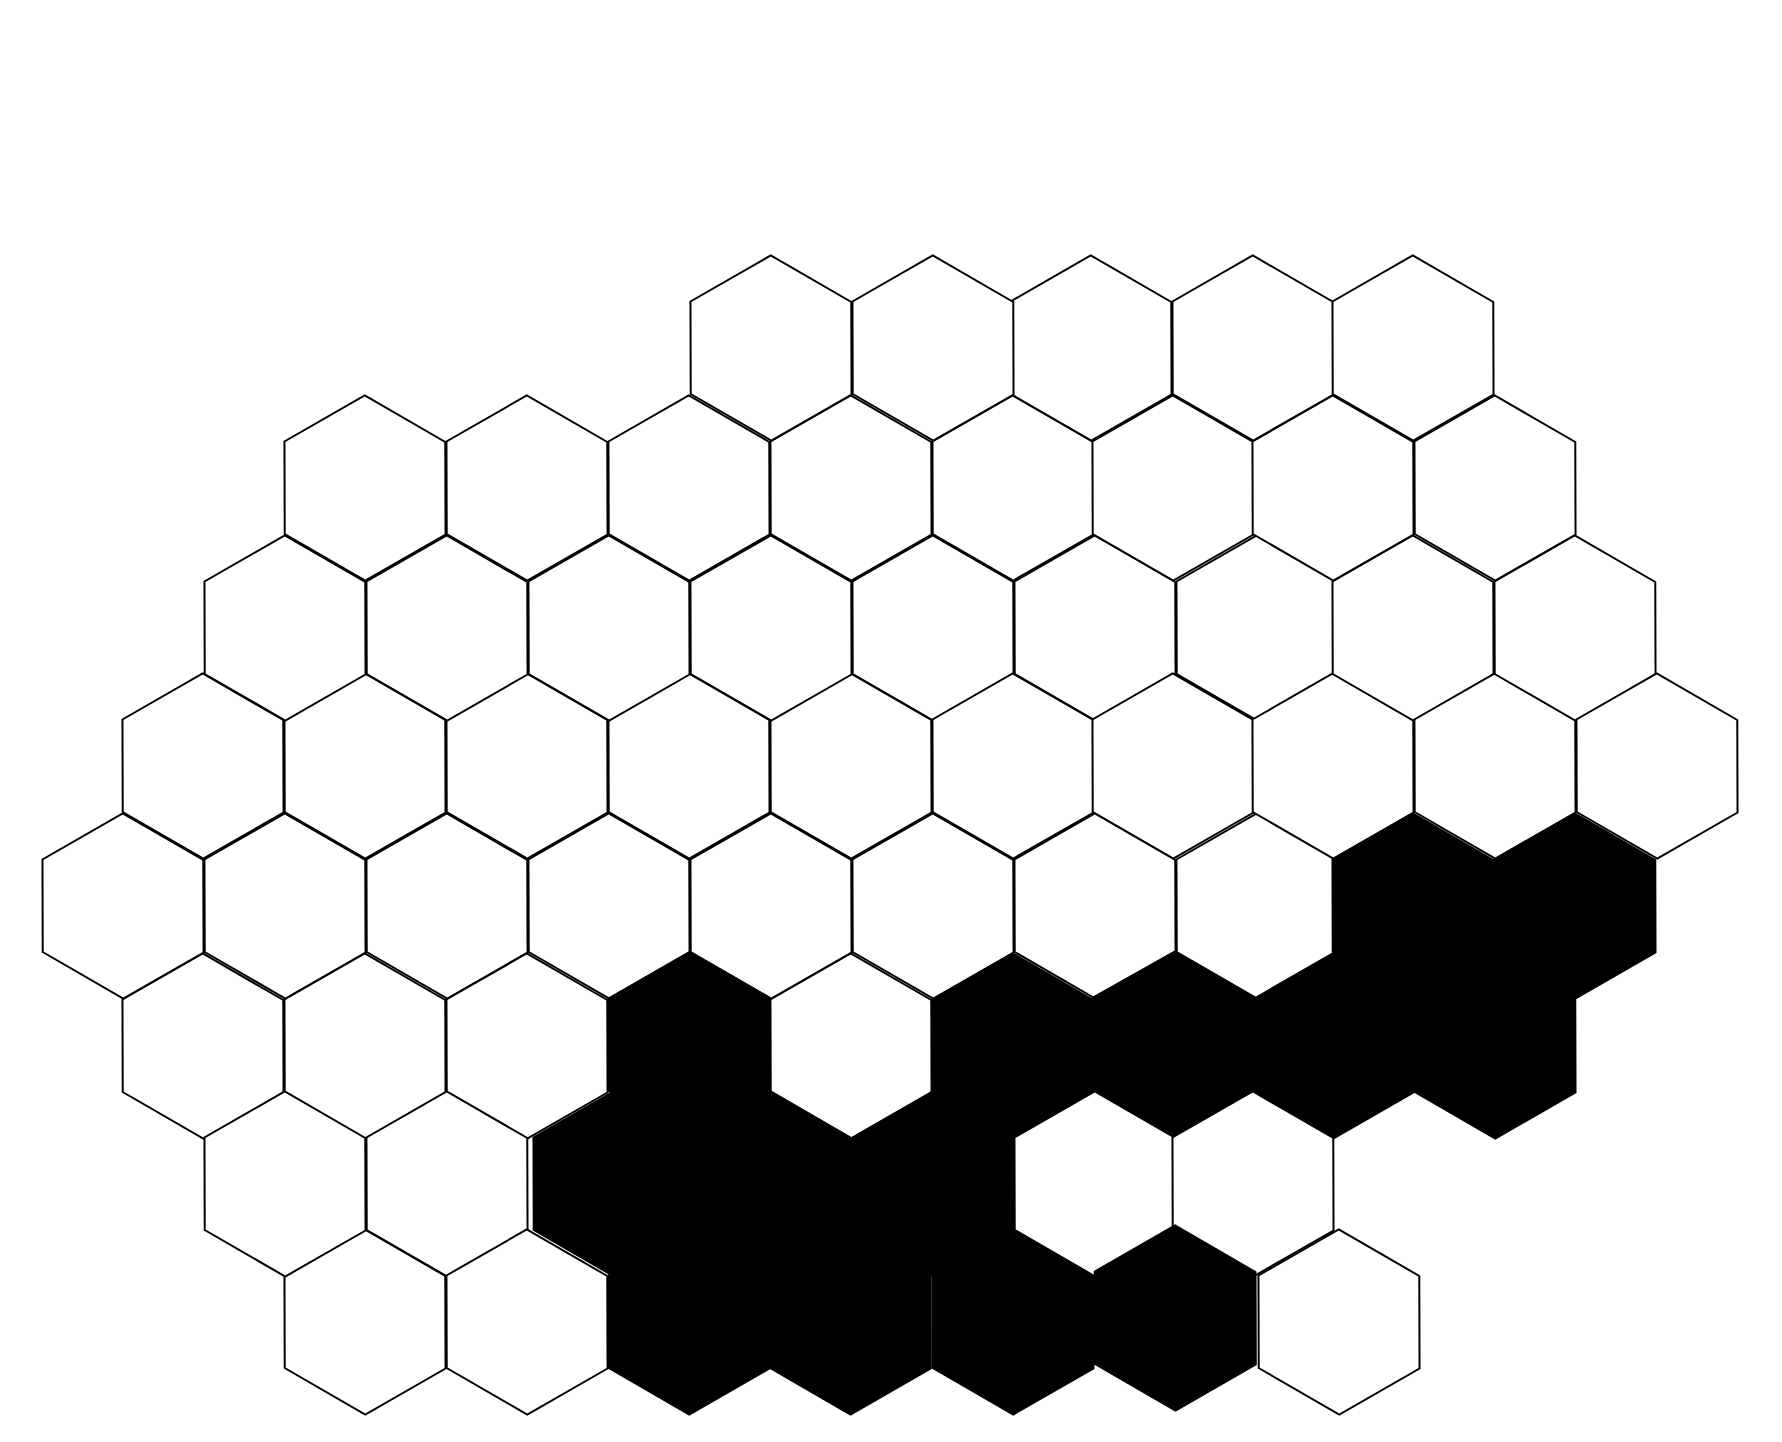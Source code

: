 <mxfile version="20.8.3" type="github">
  <diagram id="XPhTKNF28dQuIdIMpQ-h" name="第 1 页">
    <mxGraphModel dx="2099" dy="1924" grid="0" gridSize="10" guides="1" tooltips="1" connect="1" arrows="1" fold="1" page="1" pageScale="1" pageWidth="827" pageHeight="1169" math="0" shadow="0">
      <root>
        <mxCell id="0" />
        <mxCell id="1" parent="0" />
        <mxCell id="LTn0dVmBfaK23uDgp_GB-1" value="" style="verticalLabelPosition=bottom;verticalAlign=top;html=1;shape=hexagon;perimeter=hexagonPerimeter2;arcSize=6;size=0.25;rotation=30;" vertex="1" parent="1">
          <mxGeometry x="350.0" y="200" width="93" height="80" as="geometry" />
        </mxCell>
        <mxCell id="LTn0dVmBfaK23uDgp_GB-2" value="" style="verticalLabelPosition=bottom;verticalAlign=top;html=1;shape=hexagon;perimeter=hexagonPerimeter2;arcSize=6;size=0.25;rotation=30;" vertex="1" parent="1">
          <mxGeometry x="431.0" y="200" width="93" height="80" as="geometry" />
        </mxCell>
        <mxCell id="LTn0dVmBfaK23uDgp_GB-3" value="" style="verticalLabelPosition=bottom;verticalAlign=top;html=1;shape=hexagon;perimeter=hexagonPerimeter2;arcSize=6;size=0.25;rotation=30;" vertex="1" parent="1">
          <mxGeometry x="390.0" y="269" width="93" height="80" as="geometry" />
        </mxCell>
        <mxCell id="LTn0dVmBfaK23uDgp_GB-4" value="" style="verticalLabelPosition=bottom;verticalAlign=top;html=1;shape=hexagon;perimeter=hexagonPerimeter2;arcSize=6;size=0.25;rotation=30;" vertex="1" parent="1">
          <mxGeometry x="309.0" y="269" width="93" height="80" as="geometry" />
        </mxCell>
        <mxCell id="LTn0dVmBfaK23uDgp_GB-5" value="" style="verticalLabelPosition=bottom;verticalAlign=top;html=1;shape=hexagon;perimeter=hexagonPerimeter2;arcSize=6;size=0.25;rotation=30;" vertex="1" parent="1">
          <mxGeometry x="269.0" y="200" width="93" height="80" as="geometry" />
        </mxCell>
        <mxCell id="LTn0dVmBfaK23uDgp_GB-6" value="" style="verticalLabelPosition=bottom;verticalAlign=top;html=1;shape=hexagon;perimeter=hexagonPerimeter2;arcSize=6;size=0.25;rotation=30;" vertex="1" parent="1">
          <mxGeometry x="350.0" y="339" width="93" height="80" as="geometry" />
        </mxCell>
        <mxCell id="LTn0dVmBfaK23uDgp_GB-7" value="" style="verticalLabelPosition=bottom;verticalAlign=top;html=1;shape=hexagon;perimeter=hexagonPerimeter2;arcSize=6;size=0.25;rotation=30;" vertex="1" parent="1">
          <mxGeometry x="390.0" y="130" width="93" height="80" as="geometry" />
        </mxCell>
        <mxCell id="LTn0dVmBfaK23uDgp_GB-8" value="" style="verticalLabelPosition=bottom;verticalAlign=top;html=1;shape=hexagon;perimeter=hexagonPerimeter2;arcSize=6;size=0.25;rotation=30;" vertex="1" parent="1">
          <mxGeometry x="309.0" y="130" width="93" height="80" as="geometry" />
        </mxCell>
        <mxCell id="LTn0dVmBfaK23uDgp_GB-9" value="" style="verticalLabelPosition=bottom;verticalAlign=top;html=1;shape=hexagon;perimeter=hexagonPerimeter2;arcSize=6;size=0.25;rotation=30;" vertex="1" parent="1">
          <mxGeometry x="470.0" y="130" width="93" height="80" as="geometry" />
        </mxCell>
        <mxCell id="LTn0dVmBfaK23uDgp_GB-10" value="" style="verticalLabelPosition=bottom;verticalAlign=top;html=1;shape=hexagon;perimeter=hexagonPerimeter2;arcSize=6;size=0.25;rotation=30;" vertex="1" parent="1">
          <mxGeometry x="512" y="200" width="93" height="80" as="geometry" />
        </mxCell>
        <mxCell id="LTn0dVmBfaK23uDgp_GB-11" value="" style="verticalLabelPosition=bottom;verticalAlign=top;html=1;shape=hexagon;perimeter=hexagonPerimeter2;arcSize=6;size=0.25;rotation=30;" vertex="1" parent="1">
          <mxGeometry x="470.0" y="269" width="93" height="80" as="geometry" />
        </mxCell>
        <mxCell id="LTn0dVmBfaK23uDgp_GB-12" value="" style="verticalLabelPosition=bottom;verticalAlign=top;html=1;shape=hexagon;perimeter=hexagonPerimeter2;arcSize=6;size=0.25;rotation=30;" vertex="1" parent="1">
          <mxGeometry x="431.0" y="339" width="93" height="80" as="geometry" />
        </mxCell>
        <mxCell id="LTn0dVmBfaK23uDgp_GB-13" value="" style="verticalLabelPosition=bottom;verticalAlign=top;html=1;shape=hexagon;perimeter=hexagonPerimeter2;arcSize=6;size=0.25;rotation=30;" vertex="1" parent="1">
          <mxGeometry x="512.0" y="339" width="93" height="80" as="geometry" />
        </mxCell>
        <mxCell id="LTn0dVmBfaK23uDgp_GB-14" value="" style="verticalLabelPosition=bottom;verticalAlign=top;html=1;shape=hexagon;perimeter=hexagonPerimeter2;arcSize=6;size=0.25;rotation=30;" vertex="1" parent="1">
          <mxGeometry x="550" y="269" width="93" height="80" as="geometry" />
        </mxCell>
        <mxCell id="LTn0dVmBfaK23uDgp_GB-15" value="" style="verticalLabelPosition=bottom;verticalAlign=top;html=1;shape=hexagon;perimeter=hexagonPerimeter2;arcSize=6;size=0.25;rotation=30;" vertex="1" parent="1">
          <mxGeometry x="590" y="200" width="93" height="80" as="geometry" />
        </mxCell>
        <mxCell id="LTn0dVmBfaK23uDgp_GB-16" value="" style="verticalLabelPosition=bottom;verticalAlign=top;html=1;shape=hexagon;perimeter=hexagonPerimeter2;arcSize=6;size=0.25;rotation=30;" vertex="1" parent="1">
          <mxGeometry x="550" y="130" width="93" height="80" as="geometry" />
        </mxCell>
        <mxCell id="LTn0dVmBfaK23uDgp_GB-17" value="" style="shape=image;verticalLabelPosition=bottom;verticalAlign=top;imageAspect=0;image=https://cdn.discordapp.com/attachments/878496221998772225/1061518419993821224/magicut_1673156061437.png" vertex="1" parent="1">
          <mxGeometry x="266" y="192.0" width="102" height="101" as="geometry" />
        </mxCell>
        <mxCell id="LTn0dVmBfaK23uDgp_GB-18" value="" style="shape=image;verticalLabelPosition=bottom;verticalAlign=top;imageAspect=0;image=https://cdn.discordapp.com/attachments/878496221998772225/1061518419993821224/magicut_1673156061437.png" vertex="1" parent="1">
          <mxGeometry x="348" y="192.0" width="102" height="101" as="geometry" />
        </mxCell>
        <mxCell id="LTn0dVmBfaK23uDgp_GB-19" value="" style="shape=image;verticalLabelPosition=bottom;verticalAlign=top;imageAspect=0;image=https://cdn.discordapp.com/attachments/878496221998772225/1061518419993821224/magicut_1673156061437.png" vertex="1" parent="1">
          <mxGeometry x="429" y="192.0" width="102" height="101" as="geometry" />
        </mxCell>
        <mxCell id="LTn0dVmBfaK23uDgp_GB-20" value="" style="shape=image;verticalLabelPosition=bottom;verticalAlign=top;imageAspect=0;image=https://cdn.discordapp.com/attachments/878496221998772225/1061518419993821224/magicut_1673156061437.png" vertex="1" parent="1">
          <mxGeometry x="510" y="192.0" width="102" height="101" as="geometry" />
        </mxCell>
        <mxCell id="LTn0dVmBfaK23uDgp_GB-21" value="" style="shape=image;verticalLabelPosition=bottom;verticalAlign=top;imageAspect=0;image=https://cdn.discordapp.com/attachments/878496221998772225/1061518419993821224/magicut_1673156061437.png" vertex="1" parent="1">
          <mxGeometry x="388" y="123.0" width="102" height="101" as="geometry" />
        </mxCell>
        <mxCell id="LTn0dVmBfaK23uDgp_GB-22" value="" style="verticalLabelPosition=bottom;verticalAlign=top;html=1;shape=hexagon;perimeter=hexagonPerimeter2;arcSize=6;size=0.25;rotation=30;" vertex="1" parent="1">
          <mxGeometry x="228.0" y="269" width="93" height="80" as="geometry" />
        </mxCell>
        <mxCell id="LTn0dVmBfaK23uDgp_GB-23" value="" style="verticalLabelPosition=bottom;verticalAlign=top;html=1;shape=hexagon;perimeter=hexagonPerimeter2;arcSize=6;size=0.25;rotation=30;" vertex="1" parent="1">
          <mxGeometry x="269.0" y="339" width="93" height="80" as="geometry" />
        </mxCell>
        <mxCell id="LTn0dVmBfaK23uDgp_GB-24" value="" style="verticalLabelPosition=bottom;verticalAlign=top;html=1;shape=hexagon;perimeter=hexagonPerimeter2;arcSize=6;size=0.25;rotation=30;" vertex="1" parent="1">
          <mxGeometry x="188.0" y="339" width="93" height="80" as="geometry" />
        </mxCell>
        <mxCell id="LTn0dVmBfaK23uDgp_GB-25" value="" style="verticalLabelPosition=bottom;verticalAlign=top;html=1;shape=hexagon;perimeter=hexagonPerimeter2;arcSize=6;size=0.25;rotation=30;" vertex="1" parent="1">
          <mxGeometry x="147.0" y="269" width="93" height="80" as="geometry" />
        </mxCell>
        <mxCell id="LTn0dVmBfaK23uDgp_GB-26" value="" style="verticalLabelPosition=bottom;verticalAlign=top;html=1;shape=hexagon;perimeter=hexagonPerimeter2;arcSize=6;size=0.25;rotation=30;" vertex="1" parent="1">
          <mxGeometry x="188.0" y="200" width="93" height="80" as="geometry" />
        </mxCell>
        <mxCell id="LTn0dVmBfaK23uDgp_GB-27" value="" style="verticalLabelPosition=bottom;verticalAlign=top;html=1;shape=hexagon;perimeter=hexagonPerimeter2;arcSize=6;size=0.25;rotation=30;" vertex="1" parent="1">
          <mxGeometry x="228.0" y="130" width="93" height="80" as="geometry" />
        </mxCell>
        <mxCell id="LTn0dVmBfaK23uDgp_GB-28" value="" style="verticalLabelPosition=bottom;verticalAlign=top;html=1;shape=hexagon;perimeter=hexagonPerimeter2;arcSize=6;size=0.25;rotation=30;" vertex="1" parent="1">
          <mxGeometry x="147.0" y="130" width="93" height="80" as="geometry" />
        </mxCell>
        <mxCell id="LTn0dVmBfaK23uDgp_GB-29" value="" style="verticalLabelPosition=bottom;verticalAlign=top;html=1;shape=hexagon;perimeter=hexagonPerimeter2;arcSize=6;size=0.25;rotation=30;" vertex="1" parent="1">
          <mxGeometry x="107.0" y="200" width="93" height="80" as="geometry" />
        </mxCell>
        <mxCell id="LTn0dVmBfaK23uDgp_GB-30" value="" style="verticalLabelPosition=bottom;verticalAlign=top;html=1;shape=hexagon;perimeter=hexagonPerimeter2;arcSize=6;size=0.25;rotation=30;" vertex="1" parent="1">
          <mxGeometry x="66.0" y="269" width="93" height="80" as="geometry" />
        </mxCell>
        <mxCell id="LTn0dVmBfaK23uDgp_GB-31" value="" style="verticalLabelPosition=bottom;verticalAlign=top;html=1;shape=hexagon;perimeter=hexagonPerimeter2;arcSize=6;size=0.25;rotation=30;" vertex="1" parent="1">
          <mxGeometry x="107.0" y="339" width="93" height="80" as="geometry" />
        </mxCell>
        <mxCell id="LTn0dVmBfaK23uDgp_GB-32" value="" style="verticalLabelPosition=bottom;verticalAlign=top;html=1;shape=hexagon;perimeter=hexagonPerimeter2;arcSize=6;size=0.25;rotation=30;" vertex="1" parent="1">
          <mxGeometry x="147.0" y="409" width="93" height="80" as="geometry" />
        </mxCell>
        <mxCell id="LTn0dVmBfaK23uDgp_GB-34" value="" style="verticalLabelPosition=bottom;verticalAlign=top;html=1;shape=hexagon;perimeter=hexagonPerimeter2;arcSize=6;size=0.25;rotation=30;" vertex="1" parent="1">
          <mxGeometry x="309.0" y="409" width="93" height="80" as="geometry" />
        </mxCell>
        <mxCell id="LTn0dVmBfaK23uDgp_GB-35" value="" style="verticalLabelPosition=bottom;verticalAlign=top;html=1;shape=hexagon;perimeter=hexagonPerimeter2;arcSize=6;size=0.25;rotation=30;fillColor=#000000;gradientColor=none;" vertex="1" parent="1">
          <mxGeometry x="390.0" y="409" width="93" height="80" as="geometry" />
        </mxCell>
        <mxCell id="LTn0dVmBfaK23uDgp_GB-36" value="" style="verticalLabelPosition=bottom;verticalAlign=top;html=1;shape=hexagon;perimeter=hexagonPerimeter2;arcSize=6;size=0.25;rotation=30;fillColor=#000000;" vertex="1" parent="1">
          <mxGeometry x="470.13" y="408.5" width="95" height="80" as="geometry" />
        </mxCell>
        <mxCell id="LTn0dVmBfaK23uDgp_GB-37" value="" style="shape=image;verticalLabelPosition=bottom;verticalAlign=top;imageAspect=0;image=https://cdn.discordapp.com/attachments/878496221998772225/1061518419993821224/magicut_1673156061437.png" vertex="1" parent="1">
          <mxGeometry x="226" y="262.0" width="102" height="101" as="geometry" />
        </mxCell>
        <mxCell id="LTn0dVmBfaK23uDgp_GB-38" value="" style="shape=image;verticalLabelPosition=bottom;verticalAlign=top;imageAspect=0;image=https://cdn.discordapp.com/attachments/878496221998772225/1061518419993821224/magicut_1673156061437.png" vertex="1" parent="1">
          <mxGeometry x="142.5" y="262.0" width="102" height="101" as="geometry" />
        </mxCell>
        <mxCell id="LTn0dVmBfaK23uDgp_GB-39" value="" style="shape=image;verticalLabelPosition=bottom;verticalAlign=top;imageAspect=0;image=https://cdn.discordapp.com/attachments/878496221998772225/1061518419993821224/magicut_1673156061437.png" vertex="1" parent="1">
          <mxGeometry x="102.5" y="331.0" width="102" height="101" as="geometry" />
        </mxCell>
        <mxCell id="LTn0dVmBfaK23uDgp_GB-40" value="" style="shape=image;verticalLabelPosition=bottom;verticalAlign=top;imageAspect=0;image=https://cdn.discordapp.com/attachments/878496221998772225/1061518419993821224/magicut_1673156061437.png" vertex="1" parent="1">
          <mxGeometry x="186" y="331.0" width="102" height="101" as="geometry" />
        </mxCell>
        <mxCell id="LTn0dVmBfaK23uDgp_GB-41" value="" style="shape=image;verticalLabelPosition=bottom;verticalAlign=top;imageAspect=0;image=https://cdn.discordapp.com/attachments/878496221998772225/1061518419993821224/magicut_1673156061437.png" vertex="1" parent="1">
          <mxGeometry x="266" y="331.0" width="102" height="101" as="geometry" />
        </mxCell>
        <mxCell id="LTn0dVmBfaK23uDgp_GB-42" value="" style="shape=image;verticalLabelPosition=bottom;verticalAlign=top;imageAspect=0;image=https://cdn.discordapp.com/attachments/878496221998772225/1061518419993821224/magicut_1673156061437.png" vertex="1" parent="1">
          <mxGeometry x="348" y="331.0" width="102" height="101" as="geometry" />
        </mxCell>
        <mxCell id="LTn0dVmBfaK23uDgp_GB-43" value="" style="shape=image;verticalLabelPosition=bottom;verticalAlign=top;imageAspect=0;image=https://cdn.discordapp.com/attachments/878496221998772225/1061518419993821224/magicut_1673156061437.png" vertex="1" parent="1">
          <mxGeometry x="307" y="401.0" width="102" height="101" as="geometry" />
        </mxCell>
        <mxCell id="LTn0dVmBfaK23uDgp_GB-44" value="" style="verticalLabelPosition=bottom;verticalAlign=top;html=1;shape=hexagon;perimeter=hexagonPerimeter2;arcSize=6;size=0.25;rotation=30;" vertex="1" parent="1">
          <mxGeometry x="631" y="269" width="93" height="80" as="geometry" />
        </mxCell>
        <mxCell id="LTn0dVmBfaK23uDgp_GB-45" value="" style="verticalLabelPosition=bottom;verticalAlign=top;html=1;shape=hexagon;perimeter=hexagonPerimeter2;arcSize=6;size=0.25;rotation=30;" vertex="1" parent="1">
          <mxGeometry x="671" y="200" width="93" height="80" as="geometry" />
        </mxCell>
        <mxCell id="LTn0dVmBfaK23uDgp_GB-46" value="" style="verticalLabelPosition=bottom;verticalAlign=top;html=1;shape=hexagon;perimeter=hexagonPerimeter2;arcSize=6;size=0.25;rotation=30;fillColor=#000000;" vertex="1" parent="1">
          <mxGeometry x="590" y="339" width="93" height="80" as="geometry" />
        </mxCell>
        <mxCell id="LTn0dVmBfaK23uDgp_GB-47" value="" style="verticalLabelPosition=bottom;verticalAlign=top;html=1;shape=hexagon;perimeter=hexagonPerimeter2;arcSize=6;size=0.25;rotation=30;fillColor=#000000;" vertex="1" parent="1">
          <mxGeometry x="671" y="339" width="93" height="80" as="geometry" />
        </mxCell>
        <mxCell id="LTn0dVmBfaK23uDgp_GB-48" value="" style="verticalLabelPosition=bottom;verticalAlign=top;html=1;shape=hexagon;perimeter=hexagonPerimeter2;arcSize=6;size=0.25;rotation=30;" vertex="1" parent="1">
          <mxGeometry x="712" y="269" width="93" height="80" as="geometry" />
        </mxCell>
        <mxCell id="LTn0dVmBfaK23uDgp_GB-49" value="" style="verticalLabelPosition=bottom;verticalAlign=top;html=1;shape=hexagon;perimeter=hexagonPerimeter2;arcSize=6;size=0.25;rotation=30;fillColor=#000000;" vertex="1" parent="1">
          <mxGeometry x="550" y="409" width="93" height="80" as="geometry" />
        </mxCell>
        <mxCell id="LTn0dVmBfaK23uDgp_GB-50" value="" style="verticalLabelPosition=bottom;verticalAlign=top;html=1;shape=hexagon;perimeter=hexagonPerimeter2;arcSize=6;size=0.25;rotation=30;strokeColor=#000000;fillColor=#000000;" vertex="1" parent="1">
          <mxGeometry x="631" y="409" width="93" height="80" as="geometry" />
        </mxCell>
        <mxCell id="LTn0dVmBfaK23uDgp_GB-51" value="" style="verticalLabelPosition=bottom;verticalAlign=top;html=1;shape=hexagon;perimeter=hexagonPerimeter2;arcSize=6;size=0.25;rotation=30;" vertex="1" parent="1">
          <mxGeometry x="429" y="60" width="93" height="80" as="geometry" />
        </mxCell>
        <mxCell id="LTn0dVmBfaK23uDgp_GB-52" value="" style="verticalLabelPosition=bottom;verticalAlign=top;html=1;shape=hexagon;perimeter=hexagonPerimeter2;arcSize=6;size=0.25;rotation=30;" vertex="1" parent="1">
          <mxGeometry x="350" y="60" width="93" height="80" as="geometry" />
        </mxCell>
        <mxCell id="LTn0dVmBfaK23uDgp_GB-53" value="" style="verticalLabelPosition=bottom;verticalAlign=top;html=1;shape=hexagon;perimeter=hexagonPerimeter2;arcSize=6;size=0.25;rotation=30;" vertex="1" parent="1">
          <mxGeometry x="269" y="60" width="93" height="80" as="geometry" />
        </mxCell>
        <mxCell id="LTn0dVmBfaK23uDgp_GB-54" value="" style="verticalLabelPosition=bottom;verticalAlign=top;html=1;shape=hexagon;perimeter=hexagonPerimeter2;arcSize=6;size=0.25;rotation=30;" vertex="1" parent="1">
          <mxGeometry x="510" y="60" width="93" height="80" as="geometry" />
        </mxCell>
        <mxCell id="LTn0dVmBfaK23uDgp_GB-56" value="" style="verticalLabelPosition=bottom;verticalAlign=top;html=1;shape=hexagon;perimeter=hexagonPerimeter2;arcSize=6;size=0.25;rotation=30;" vertex="1" parent="1">
          <mxGeometry x="590" y="60" width="93" height="80" as="geometry" />
        </mxCell>
        <mxCell id="LTn0dVmBfaK23uDgp_GB-57" value="" style="verticalLabelPosition=bottom;verticalAlign=top;html=1;shape=hexagon;perimeter=hexagonPerimeter2;arcSize=6;size=0.25;rotation=30;" vertex="1" parent="1">
          <mxGeometry x="631" y="130" width="93" height="80" as="geometry" />
        </mxCell>
        <mxCell id="LTn0dVmBfaK23uDgp_GB-59" value="" style="verticalLabelPosition=bottom;verticalAlign=top;html=1;shape=hexagon;perimeter=hexagonPerimeter2;arcSize=6;size=0.25;rotation=30;" vertex="1" parent="1">
          <mxGeometry x="66" y="409" width="93" height="80" as="geometry" />
        </mxCell>
        <mxCell id="LTn0dVmBfaK23uDgp_GB-60" value="" style="verticalLabelPosition=bottom;verticalAlign=top;html=1;shape=hexagon;perimeter=hexagonPerimeter2;arcSize=6;size=0.25;rotation=30;" vertex="1" parent="1">
          <mxGeometry x="26" y="339" width="93" height="80" as="geometry" />
        </mxCell>
        <mxCell id="LTn0dVmBfaK23uDgp_GB-61" value="" style="verticalLabelPosition=bottom;verticalAlign=top;html=1;shape=hexagon;perimeter=hexagonPerimeter2;arcSize=6;size=0.25;rotation=30;" vertex="1" parent="1">
          <mxGeometry x="-15" y="409" width="93" height="80" as="geometry" />
        </mxCell>
        <mxCell id="LTn0dVmBfaK23uDgp_GB-62" value="" style="verticalLabelPosition=bottom;verticalAlign=top;html=1;shape=hexagon;perimeter=hexagonPerimeter2;arcSize=6;size=0.25;rotation=30;" vertex="1" parent="1">
          <mxGeometry x="-55" y="339" width="93" height="80" as="geometry" />
        </mxCell>
        <mxCell id="LTn0dVmBfaK23uDgp_GB-63" value="" style="verticalLabelPosition=bottom;verticalAlign=top;html=1;shape=hexagon;perimeter=hexagonPerimeter2;arcSize=6;size=0.25;rotation=30;" vertex="1" parent="1">
          <mxGeometry x="-15" y="269" width="93" height="80" as="geometry" />
        </mxCell>
        <mxCell id="LTn0dVmBfaK23uDgp_GB-64" value="" style="verticalLabelPosition=bottom;verticalAlign=top;html=1;shape=hexagon;perimeter=hexagonPerimeter2;arcSize=6;size=0.25;rotation=30;" vertex="1" parent="1">
          <mxGeometry x="26" y="200" width="93" height="80" as="geometry" />
        </mxCell>
        <mxCell id="LTn0dVmBfaK23uDgp_GB-65" value="" style="verticalLabelPosition=bottom;verticalAlign=top;html=1;shape=hexagon;perimeter=hexagonPerimeter2;arcSize=6;size=0.25;rotation=30;" vertex="1" parent="1">
          <mxGeometry x="66" y="130" width="93" height="80" as="geometry" />
        </mxCell>
        <mxCell id="LTn0dVmBfaK23uDgp_GB-68" value="" style="verticalLabelPosition=bottom;verticalAlign=top;html=1;shape=hexagon;perimeter=hexagonPerimeter2;arcSize=6;size=0.25;rotation=30;" vertex="1" parent="1">
          <mxGeometry x="107" y="478" width="93" height="80" as="geometry" />
        </mxCell>
        <mxCell id="LTn0dVmBfaK23uDgp_GB-69" value="" style="verticalLabelPosition=bottom;verticalAlign=top;html=1;shape=hexagon;perimeter=hexagonPerimeter2;arcSize=6;size=0.25;rotation=30;fillColor=#000000;" vertex="1" parent="1">
          <mxGeometry x="350" y="478" width="93" height="80" as="geometry" />
        </mxCell>
        <mxCell id="LTn0dVmBfaK23uDgp_GB-70" value="" style="verticalLabelPosition=bottom;verticalAlign=top;html=1;shape=hexagon;perimeter=hexagonPerimeter2;arcSize=6;size=0.25;rotation=30;" vertex="1" parent="1">
          <mxGeometry x="431" y="478" width="93" height="80" as="geometry" />
        </mxCell>
        <mxCell id="LTn0dVmBfaK23uDgp_GB-74" value="" style="verticalLabelPosition=bottom;verticalAlign=top;html=1;shape=hexagon;perimeter=hexagonPerimeter2;arcSize=6;size=0.25;rotation=30;" vertex="1" parent="1">
          <mxGeometry x="147" y="547" width="93" height="80" as="geometry" />
        </mxCell>
        <mxCell id="LTn0dVmBfaK23uDgp_GB-75" value="" style="verticalLabelPosition=bottom;verticalAlign=top;html=1;shape=hexagon;perimeter=hexagonPerimeter2;arcSize=6;size=0.25;rotation=30;" vertex="1" parent="1">
          <mxGeometry x="66" y="547" width="93" height="80" as="geometry" />
        </mxCell>
        <mxCell id="LTn0dVmBfaK23uDgp_GB-76" value="" style="verticalLabelPosition=bottom;verticalAlign=top;html=1;shape=hexagon;perimeter=hexagonPerimeter2;arcSize=6;size=0.25;rotation=30;" vertex="1" parent="1">
          <mxGeometry x="26" y="478" width="93" height="80" as="geometry" />
        </mxCell>
        <mxCell id="LTn0dVmBfaK23uDgp_GB-77" value="" style="shape=image;verticalLabelPosition=bottom;verticalAlign=top;imageAspect=0;image=https://cdn.discordapp.com/attachments/878496221998772225/1061518419993821224/magicut_1673156061437.png" vertex="1" parent="1">
          <mxGeometry x="629" y="262.0" width="102" height="101" as="geometry" />
        </mxCell>
        <mxCell id="LTn0dVmBfaK23uDgp_GB-78" value="" style="shape=image;verticalLabelPosition=bottom;verticalAlign=top;imageAspect=0;image=https://cdn.discordapp.com/attachments/878496221998772225/1061518419993821224/magicut_1673156061437.png" vertex="1" parent="1">
          <mxGeometry x="710" y="262.0" width="102" height="101" as="geometry" />
        </mxCell>
        <mxCell id="LTn0dVmBfaK23uDgp_GB-80" value="" style="shape=image;verticalLabelPosition=bottom;verticalAlign=top;imageAspect=0;image=https://cdn.discordapp.com/attachments/878496221998772225/1061520916720398516/magicut_1673156687559.png;strokeColor=#000000;fillColor=#000000;gradientColor=none;" vertex="1" parent="1">
          <mxGeometry x="314.38" y="247.0" width="87.25" height="109" as="geometry" />
        </mxCell>
        <mxCell id="LTn0dVmBfaK23uDgp_GB-81" value="" style="shape=image;verticalLabelPosition=bottom;verticalAlign=top;imageAspect=0;image=https://cdn.discordapp.com/attachments/878496221998772225/1061524445459656734/magicut_1673157541126.png;strokeColor=#000000;fillColor=#000000;gradientColor=none;" vertex="1" parent="1">
          <mxGeometry x="395.25" y="205" width="82.5" height="151" as="geometry" />
        </mxCell>
        <mxCell id="LTn0dVmBfaK23uDgp_GB-82" value="" style="shape=image;verticalLabelPosition=bottom;verticalAlign=top;imageAspect=0;image=https://cdn.discordapp.com/attachments/878496221998772225/1061524445459656734/magicut_1673157541126.png;strokeColor=#000000;fillColor=#000000;gradientColor=none;" vertex="1" parent="1">
          <mxGeometry x="475.25" y="205" width="82.5" height="151" as="geometry" />
        </mxCell>
        <mxCell id="LTn0dVmBfaK23uDgp_GB-83" value="" style="shape=image;verticalLabelPosition=bottom;verticalAlign=top;imageAspect=0;image=https://cdn.discordapp.com/attachments/878496221998772225/1061524445459656734/magicut_1673157541126.png;strokeColor=#000000;fillColor=#000000;gradientColor=none;" vertex="1" parent="1">
          <mxGeometry x="434.25" y="273" width="82.5" height="151" as="geometry" />
        </mxCell>
        <mxCell id="LTn0dVmBfaK23uDgp_GB-84" value="" style="shape=image;verticalLabelPosition=bottom;verticalAlign=top;imageAspect=0;image=https://cdn.discordapp.com/attachments/878496221998772225/1061524445459656734/magicut_1673157541126.png;strokeColor=#000000;fillColor=#000000;gradientColor=none;" vertex="1" parent="1">
          <mxGeometry x="555.25" y="205" width="82.5" height="151" as="geometry" />
        </mxCell>
        <mxCell id="LTn0dVmBfaK23uDgp_GB-85" value="" style="shape=image;verticalLabelPosition=bottom;verticalAlign=top;imageAspect=0;image=https://cdn.discordapp.com/attachments/878496221998772225/1061524445459656734/magicut_1673157541126.png;strokeColor=#000000;fillColor=#000000;gradientColor=none;" vertex="1" parent="1">
          <mxGeometry x="516.75" y="273" width="82.5" height="151" as="geometry" />
        </mxCell>
        <mxCell id="LTn0dVmBfaK23uDgp_GB-91" value="" style="shape=image;verticalLabelPosition=bottom;verticalAlign=top;imageAspect=0;image=https://cdn.discordapp.com/attachments/878496221998772225/1061520916720398516/magicut_1673156687559.png;strokeColor=#000000;fillColor=#000000;gradientColor=none;" vertex="1" parent="1">
          <mxGeometry x="472.87" y="108.0" width="87.25" height="109" as="geometry" />
        </mxCell>
        <mxCell id="LTn0dVmBfaK23uDgp_GB-92" value="" style="shape=image;verticalLabelPosition=bottom;verticalAlign=top;imageAspect=0;image=https://cdn.discordapp.com/attachments/878496221998772225/1061527688256430130/magicut_1673158315589.png;strokeColor=#000000;fillColor=#000000;gradientColor=none;" vertex="1" parent="1">
          <mxGeometry x="435.25" y="-68" width="89.5" height="214" as="geometry" />
        </mxCell>
        <mxCell id="LTn0dVmBfaK23uDgp_GB-94" value="" style="shape=image;verticalLabelPosition=bottom;verticalAlign=top;imageAspect=0;image=https://cdn.discordapp.com/attachments/878496221998772225/1061527688256430130/magicut_1673158315589.png;strokeColor=#000000;fillColor=#000000;gradientColor=none;" vertex="1" parent="1">
          <mxGeometry x="599.25" y="-74" width="89.5" height="214" as="geometry" />
        </mxCell>
        <mxCell id="LTn0dVmBfaK23uDgp_GB-88" value="" style="shape=image;verticalLabelPosition=bottom;verticalAlign=top;imageAspect=0;image=https://cdn.discordapp.com/attachments/878496221998772225/1061527688256430130/magicut_1673158315589.png;strokeColor=#000000;fillColor=#000000;gradientColor=none;" vertex="1" parent="1">
          <mxGeometry x="637.75" y="3" width="89.5" height="214" as="geometry" />
        </mxCell>
        <mxCell id="LTn0dVmBfaK23uDgp_GB-95" value="" style="shape=image;verticalLabelPosition=bottom;verticalAlign=top;imageAspect=0;image=https://cdn.discordapp.com/attachments/878496221998772225/1061527688256430130/magicut_1673158315589.png;strokeColor=#000000;fillColor=#000000;gradientColor=none;" vertex="1" parent="1">
          <mxGeometry x="516.25" y="-68" width="89.5" height="214" as="geometry" />
        </mxCell>
        <mxCell id="LTn0dVmBfaK23uDgp_GB-89" value="" style="shape=image;verticalLabelPosition=bottom;verticalAlign=top;imageAspect=0;image=https://cdn.discordapp.com/attachments/878496221998772225/1061524445459656734/magicut_1673157541126.png;strokeColor=#000000;fillColor=#000000;gradientColor=none;" vertex="1" parent="1">
          <mxGeometry x="555.25" y="66" width="82.5" height="151" as="geometry" />
        </mxCell>
        <mxCell id="LTn0dVmBfaK23uDgp_GB-86" value="" style="shape=image;verticalLabelPosition=bottom;verticalAlign=top;imageAspect=0;image=https://cdn.discordapp.com/attachments/878496221998772225/1061527688256430130/magicut_1673158315589.png;strokeColor=#000000;fillColor=#000000;gradientColor=none;" vertex="1" parent="1">
          <mxGeometry x="596" y="71" width="89.5" height="214" as="geometry" />
        </mxCell>
        <mxCell id="LTn0dVmBfaK23uDgp_GB-87" value="" style="shape=image;verticalLabelPosition=bottom;verticalAlign=top;imageAspect=0;image=https://cdn.discordapp.com/attachments/878496221998772225/1061527688256430130/magicut_1673158315589.png;strokeColor=#000000;fillColor=#000000;gradientColor=none;" vertex="1" parent="1">
          <mxGeometry x="674.5" y="71" width="89.5" height="214" as="geometry" />
        </mxCell>
        <mxCell id="LTn0dVmBfaK23uDgp_GB-96" value="" style="shape=image;verticalLabelPosition=bottom;verticalAlign=top;imageAspect=0;image=https://cdn.discordapp.com/attachments/878496221998772225/1061527688256430130/magicut_1673158315589.png;strokeColor=#000000;fillColor=#000000;gradientColor=none;" vertex="1" parent="1">
          <mxGeometry x="435.25" y="349" width="89.5" height="214" as="geometry" />
        </mxCell>
        <mxCell id="LTn0dVmBfaK23uDgp_GB-97" value="" style="verticalLabelPosition=bottom;verticalAlign=top;html=1;shape=hexagon;perimeter=hexagonPerimeter2;arcSize=6;size=0.25;rotation=30;" vertex="1" parent="1">
          <mxGeometry x="510" y="478" width="93" height="80" as="geometry" />
        </mxCell>
        <mxCell id="LTn0dVmBfaK23uDgp_GB-98" value="" style="shape=image;verticalLabelPosition=bottom;verticalAlign=top;imageAspect=0;image=https://cdn.discordapp.com/attachments/878496221998772225/1061527688256430130/magicut_1673158315589.png;strokeColor=#000000;fillColor=#000000;gradientColor=none;" vertex="1" parent="1">
          <mxGeometry x="516.25" y="349" width="89.5" height="214" as="geometry" />
        </mxCell>
        <mxCell id="LTn0dVmBfaK23uDgp_GB-100" value="" style="verticalLabelPosition=bottom;verticalAlign=top;html=1;shape=hexagon;perimeter=hexagonPerimeter2;arcSize=6;size=0.25;rotation=30;" vertex="1" parent="1">
          <mxGeometry x="553" y="547" width="93" height="80" as="geometry" />
        </mxCell>
        <mxCell id="LTn0dVmBfaK23uDgp_GB-101" value="" style="verticalLabelPosition=bottom;verticalAlign=top;html=1;shape=hexagon;perimeter=hexagonPerimeter2;arcSize=6;size=0.25;rotation=30;fillColor=#000000;" vertex="1" parent="1">
          <mxGeometry x="390" y="547" width="93" height="80" as="geometry" />
        </mxCell>
        <mxCell id="LTn0dVmBfaK23uDgp_GB-102" value="" style="verticalLabelPosition=bottom;verticalAlign=top;html=1;shape=hexagon;perimeter=hexagonPerimeter2;arcSize=6;size=0.25;rotation=30;fillColor=#000000;" vertex="1" parent="1">
          <mxGeometry x="471.13" y="545" width="93" height="80" as="geometry" />
        </mxCell>
        <mxCell id="LTn0dVmBfaK23uDgp_GB-103" value="" style="verticalLabelPosition=bottom;verticalAlign=top;html=1;shape=hexagon;perimeter=hexagonPerimeter2;arcSize=6;size=0.25;rotation=30;fillColor=#000000;" vertex="1" parent="1">
          <mxGeometry x="308.63" y="547" width="93" height="80" as="geometry" />
        </mxCell>
        <mxCell id="LTn0dVmBfaK23uDgp_GB-104" value="" style="verticalLabelPosition=bottom;verticalAlign=top;html=1;shape=hexagon;perimeter=hexagonPerimeter2;arcSize=6;size=0.25;rotation=30;fillColor=#000000;" vertex="1" parent="1">
          <mxGeometry x="269" y="478" width="93" height="80" as="geometry" />
        </mxCell>
        <mxCell id="LTn0dVmBfaK23uDgp_GB-105" value="" style="verticalLabelPosition=bottom;verticalAlign=top;html=1;shape=hexagon;perimeter=hexagonPerimeter2;arcSize=6;size=0.25;rotation=30;fillColor=#000000;" vertex="1" parent="1">
          <mxGeometry x="228" y="408.5" width="93" height="80" as="geometry" />
        </mxCell>
        <mxCell id="LTn0dVmBfaK23uDgp_GB-106" value="" style="verticalLabelPosition=bottom;verticalAlign=top;html=1;shape=hexagon;perimeter=hexagonPerimeter2;arcSize=6;size=0.25;rotation=30;fillColor=#000000;" vertex="1" parent="1">
          <mxGeometry x="190.5" y="478" width="93" height="80" as="geometry" />
        </mxCell>
        <mxCell id="LTn0dVmBfaK23uDgp_GB-107" value="" style="verticalLabelPosition=bottom;verticalAlign=top;html=1;shape=hexagon;perimeter=hexagonPerimeter2;arcSize=6;size=0.25;rotation=30;fillColor=#000000;" vertex="1" parent="1">
          <mxGeometry x="228" y="547" width="93" height="80" as="geometry" />
        </mxCell>
      </root>
    </mxGraphModel>
  </diagram>
</mxfile>

